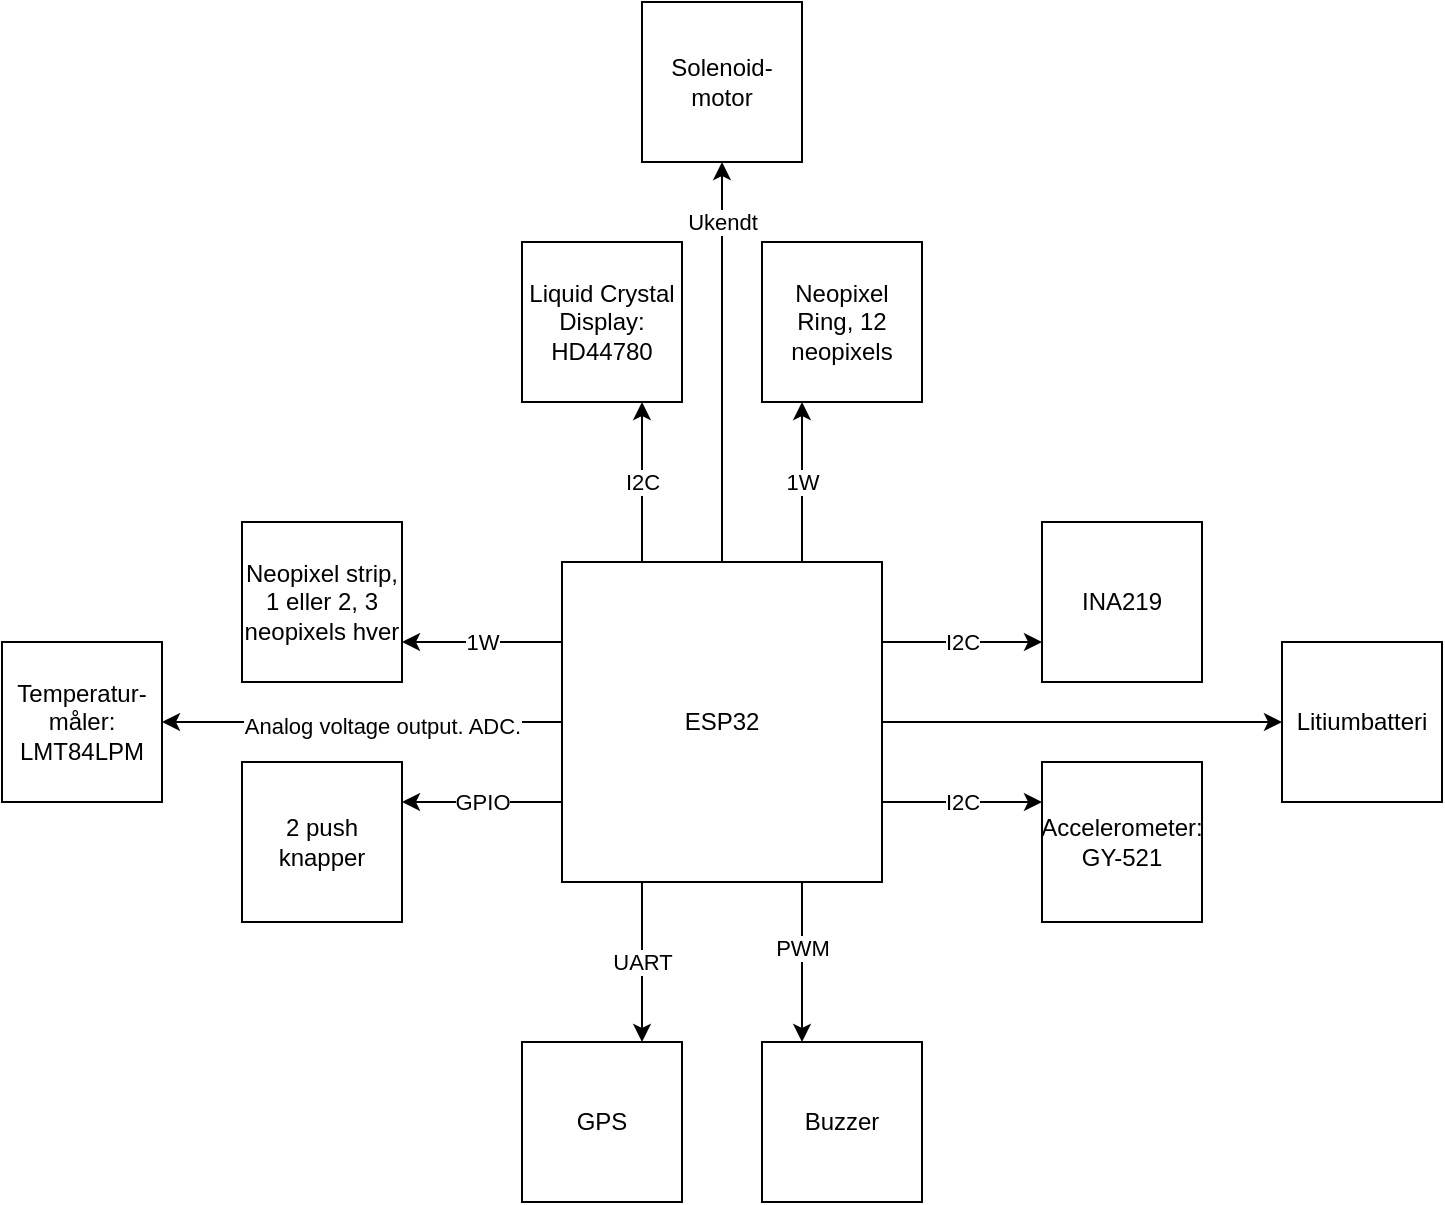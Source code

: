 <mxfile version="24.9.3">
  <diagram name="Page-1" id="Au_jINocBcU9wG9LVLza">
    <mxGraphModel dx="795" dy="493" grid="1" gridSize="10" guides="1" tooltips="1" connect="1" arrows="1" fold="1" page="1" pageScale="1" pageWidth="827" pageHeight="1169" math="0" shadow="0">
      <root>
        <mxCell id="0" />
        <mxCell id="1" parent="0" />
        <mxCell id="EmFi_Dx1vb8NdvtKUb8W-31" style="edgeStyle=orthogonalEdgeStyle;rounded=0;orthogonalLoop=1;jettySize=auto;html=1;exitX=0.5;exitY=0;exitDx=0;exitDy=0;entryX=0.5;entryY=1;entryDx=0;entryDy=0;" parent="1" source="EmFi_Dx1vb8NdvtKUb8W-1" target="EmFi_Dx1vb8NdvtKUb8W-27" edge="1">
          <mxGeometry relative="1" as="geometry" />
        </mxCell>
        <mxCell id="EmFi_Dx1vb8NdvtKUb8W-47" value="Ukendt" style="edgeLabel;html=1;align=center;verticalAlign=middle;resizable=0;points=[];" parent="EmFi_Dx1vb8NdvtKUb8W-31" vertex="1" connectable="0">
          <mxGeometry x="-0.18" y="2" relative="1" as="geometry">
            <mxPoint x="2" y="-88" as="offset" />
          </mxGeometry>
        </mxCell>
        <mxCell id="EmFi_Dx1vb8NdvtKUb8W-32" value="1W" style="edgeStyle=orthogonalEdgeStyle;rounded=0;orthogonalLoop=1;jettySize=auto;html=1;exitX=0.75;exitY=0;exitDx=0;exitDy=0;entryX=0.25;entryY=1;entryDx=0;entryDy=0;" parent="1" source="EmFi_Dx1vb8NdvtKUb8W-1" target="EmFi_Dx1vb8NdvtKUb8W-13" edge="1">
          <mxGeometry relative="1" as="geometry" />
        </mxCell>
        <mxCell id="EmFi_Dx1vb8NdvtKUb8W-33" value="I2C" style="edgeStyle=orthogonalEdgeStyle;rounded=0;orthogonalLoop=1;jettySize=auto;html=1;exitX=0.25;exitY=0;exitDx=0;exitDy=0;entryX=0.75;entryY=1;entryDx=0;entryDy=0;" parent="1" source="EmFi_Dx1vb8NdvtKUb8W-1" target="EmFi_Dx1vb8NdvtKUb8W-29" edge="1">
          <mxGeometry relative="1" as="geometry" />
        </mxCell>
        <mxCell id="EmFi_Dx1vb8NdvtKUb8W-34" style="edgeStyle=orthogonalEdgeStyle;rounded=0;orthogonalLoop=1;jettySize=auto;html=1;exitX=0;exitY=0.5;exitDx=0;exitDy=0;entryX=1;entryY=0.5;entryDx=0;entryDy=0;" parent="1" source="EmFi_Dx1vb8NdvtKUb8W-1" target="EmFi_Dx1vb8NdvtKUb8W-23" edge="1">
          <mxGeometry relative="1" as="geometry" />
        </mxCell>
        <mxCell id="5EAwnNu0bwSe0VQoL4Nk-1" value="Analog voltage output. ADC." style="edgeLabel;html=1;align=center;verticalAlign=middle;resizable=0;points=[];" parent="EmFi_Dx1vb8NdvtKUb8W-34" vertex="1" connectable="0">
          <mxGeometry x="-0.1" y="2" relative="1" as="geometry">
            <mxPoint as="offset" />
          </mxGeometry>
        </mxCell>
        <mxCell id="EmFi_Dx1vb8NdvtKUb8W-35" value="1W" style="edgeStyle=orthogonalEdgeStyle;rounded=0;orthogonalLoop=1;jettySize=auto;html=1;exitX=0;exitY=0.25;exitDx=0;exitDy=0;entryX=1;entryY=0.75;entryDx=0;entryDy=0;" parent="1" source="EmFi_Dx1vb8NdvtKUb8W-1" target="EmFi_Dx1vb8NdvtKUb8W-16" edge="1">
          <mxGeometry relative="1" as="geometry" />
        </mxCell>
        <mxCell id="EmFi_Dx1vb8NdvtKUb8W-36" style="edgeStyle=orthogonalEdgeStyle;rounded=0;orthogonalLoop=1;jettySize=auto;html=1;exitX=0;exitY=0.75;exitDx=0;exitDy=0;entryX=1;entryY=0.25;entryDx=0;entryDy=0;" parent="1" source="EmFi_Dx1vb8NdvtKUb8W-1" target="EmFi_Dx1vb8NdvtKUb8W-5" edge="1">
          <mxGeometry relative="1" as="geometry">
            <Array as="points">
              <mxPoint x="290" y="440" />
              <mxPoint x="290" y="440" />
            </Array>
          </mxGeometry>
        </mxCell>
        <mxCell id="EmFi_Dx1vb8NdvtKUb8W-43" value="GPIO" style="edgeLabel;html=1;align=center;verticalAlign=middle;resizable=0;points=[];" parent="EmFi_Dx1vb8NdvtKUb8W-36" vertex="1" connectable="0">
          <mxGeometry x="-0.325" y="2" relative="1" as="geometry">
            <mxPoint x="-13" y="-2" as="offset" />
          </mxGeometry>
        </mxCell>
        <mxCell id="EmFi_Dx1vb8NdvtKUb8W-37" style="edgeStyle=orthogonalEdgeStyle;rounded=0;orthogonalLoop=1;jettySize=auto;html=1;exitX=1;exitY=0.25;exitDx=0;exitDy=0;entryX=0;entryY=0.75;entryDx=0;entryDy=0;" parent="1" source="EmFi_Dx1vb8NdvtKUb8W-1" target="EmFi_Dx1vb8NdvtKUb8W-25" edge="1">
          <mxGeometry relative="1" as="geometry" />
        </mxCell>
        <mxCell id="EmFi_Dx1vb8NdvtKUb8W-46" value="I2C" style="edgeLabel;html=1;align=center;verticalAlign=middle;resizable=0;points=[];" parent="EmFi_Dx1vb8NdvtKUb8W-37" vertex="1" connectable="0">
          <mxGeometry x="-0.525" y="4" relative="1" as="geometry">
            <mxPoint x="21" y="4" as="offset" />
          </mxGeometry>
        </mxCell>
        <mxCell id="EmFi_Dx1vb8NdvtKUb8W-38" style="edgeStyle=orthogonalEdgeStyle;rounded=0;orthogonalLoop=1;jettySize=auto;html=1;exitX=1;exitY=0.5;exitDx=0;exitDy=0;entryX=0;entryY=0.5;entryDx=0;entryDy=0;" parent="1" source="EmFi_Dx1vb8NdvtKUb8W-1" target="EmFi_Dx1vb8NdvtKUb8W-24" edge="1">
          <mxGeometry relative="1" as="geometry" />
        </mxCell>
        <mxCell id="EmFi_Dx1vb8NdvtKUb8W-39" style="edgeStyle=orthogonalEdgeStyle;rounded=0;orthogonalLoop=1;jettySize=auto;html=1;exitX=1;exitY=0.75;exitDx=0;exitDy=0;entryX=0;entryY=0.25;entryDx=0;entryDy=0;" parent="1" source="EmFi_Dx1vb8NdvtKUb8W-1" target="EmFi_Dx1vb8NdvtKUb8W-26" edge="1">
          <mxGeometry relative="1" as="geometry">
            <Array as="points">
              <mxPoint x="530" y="440" />
              <mxPoint x="530" y="440" />
            </Array>
          </mxGeometry>
        </mxCell>
        <mxCell id="EmFi_Dx1vb8NdvtKUb8W-45" value="I2C" style="edgeLabel;html=1;align=center;verticalAlign=middle;resizable=0;points=[];" parent="EmFi_Dx1vb8NdvtKUb8W-39" vertex="1" connectable="0">
          <mxGeometry x="0.125" y="1" relative="1" as="geometry">
            <mxPoint x="-5" y="1" as="offset" />
          </mxGeometry>
        </mxCell>
        <mxCell id="EmFi_Dx1vb8NdvtKUb8W-40" style="edgeStyle=orthogonalEdgeStyle;rounded=0;orthogonalLoop=1;jettySize=auto;html=1;exitX=0.75;exitY=1;exitDx=0;exitDy=0;entryX=0.25;entryY=0;entryDx=0;entryDy=0;" parent="1" source="EmFi_Dx1vb8NdvtKUb8W-1" target="EmFi_Dx1vb8NdvtKUb8W-11" edge="1">
          <mxGeometry relative="1" as="geometry" />
        </mxCell>
        <mxCell id="5EAwnNu0bwSe0VQoL4Nk-2" value="PWM" style="edgeLabel;html=1;align=center;verticalAlign=middle;resizable=0;points=[];" parent="EmFi_Dx1vb8NdvtKUb8W-40" vertex="1" connectable="0">
          <mxGeometry x="-0.175" y="4" relative="1" as="geometry">
            <mxPoint x="-4" as="offset" />
          </mxGeometry>
        </mxCell>
        <mxCell id="EmFi_Dx1vb8NdvtKUb8W-41" style="edgeStyle=orthogonalEdgeStyle;rounded=0;orthogonalLoop=1;jettySize=auto;html=1;exitX=0.25;exitY=1;exitDx=0;exitDy=0;entryX=0.75;entryY=0;entryDx=0;entryDy=0;" parent="1" source="EmFi_Dx1vb8NdvtKUb8W-1" target="EmFi_Dx1vb8NdvtKUb8W-6" edge="1">
          <mxGeometry relative="1" as="geometry" />
        </mxCell>
        <mxCell id="EmFi_Dx1vb8NdvtKUb8W-42" value="UART" style="edgeLabel;html=1;align=center;verticalAlign=middle;resizable=0;points=[];" parent="EmFi_Dx1vb8NdvtKUb8W-41" vertex="1" connectable="0">
          <mxGeometry x="-0.15" y="1" relative="1" as="geometry">
            <mxPoint x="-1" y="6" as="offset" />
          </mxGeometry>
        </mxCell>
        <mxCell id="EmFi_Dx1vb8NdvtKUb8W-1" value="ESP32" style="whiteSpace=wrap;html=1;aspect=fixed;" parent="1" vertex="1">
          <mxGeometry x="320" y="320" width="160" height="160" as="geometry" />
        </mxCell>
        <mxCell id="EmFi_Dx1vb8NdvtKUb8W-5" value="2 push knapper" style="whiteSpace=wrap;html=1;aspect=fixed;" parent="1" vertex="1">
          <mxGeometry x="160" y="420" width="80" height="80" as="geometry" />
        </mxCell>
        <mxCell id="EmFi_Dx1vb8NdvtKUb8W-6" value="GPS" style="whiteSpace=wrap;html=1;aspect=fixed;" parent="1" vertex="1">
          <mxGeometry x="300" y="560" width="80" height="80" as="geometry" />
        </mxCell>
        <mxCell id="EmFi_Dx1vb8NdvtKUb8W-11" value="Buzzer" style="whiteSpace=wrap;html=1;aspect=fixed;" parent="1" vertex="1">
          <mxGeometry x="420" y="560" width="80" height="80" as="geometry" />
        </mxCell>
        <mxCell id="EmFi_Dx1vb8NdvtKUb8W-13" value="Neopixel Ring, 12 neopixels" style="whiteSpace=wrap;html=1;aspect=fixed;" parent="1" vertex="1">
          <mxGeometry x="420" y="160" width="80" height="80" as="geometry" />
        </mxCell>
        <mxCell id="EmFi_Dx1vb8NdvtKUb8W-16" value="Neopixel strip, 1 eller 2, 3 neopixels hver" style="whiteSpace=wrap;html=1;aspect=fixed;" parent="1" vertex="1">
          <mxGeometry x="160" y="300" width="80" height="80" as="geometry" />
        </mxCell>
        <mxCell id="EmFi_Dx1vb8NdvtKUb8W-23" value="Temperatur-&lt;div&gt;måler:&lt;/div&gt;&lt;div&gt;LMT84LPM&lt;br&gt;&lt;/div&gt;" style="whiteSpace=wrap;html=1;aspect=fixed;" parent="1" vertex="1">
          <mxGeometry x="40" y="360" width="80" height="80" as="geometry" />
        </mxCell>
        <mxCell id="EmFi_Dx1vb8NdvtKUb8W-24" value="Litiumbatteri" style="whiteSpace=wrap;html=1;aspect=fixed;" parent="1" vertex="1">
          <mxGeometry x="680" y="360" width="80" height="80" as="geometry" />
        </mxCell>
        <mxCell id="EmFi_Dx1vb8NdvtKUb8W-25" value="INA219" style="whiteSpace=wrap;html=1;aspect=fixed;" parent="1" vertex="1">
          <mxGeometry x="560" y="300" width="80" height="80" as="geometry" />
        </mxCell>
        <mxCell id="EmFi_Dx1vb8NdvtKUb8W-26" value="Accelerometer:&lt;br&gt;GY-521" style="whiteSpace=wrap;html=1;aspect=fixed;" parent="1" vertex="1">
          <mxGeometry x="560" y="420" width="80" height="80" as="geometry" />
        </mxCell>
        <mxCell id="EmFi_Dx1vb8NdvtKUb8W-27" value="Solenoid-&lt;div&gt;motor&lt;/div&gt;" style="whiteSpace=wrap;html=1;aspect=fixed;" parent="1" vertex="1">
          <mxGeometry x="360" y="40" width="80" height="80" as="geometry" />
        </mxCell>
        <mxCell id="EmFi_Dx1vb8NdvtKUb8W-29" value="Liquid Crystal&lt;div&gt;Display:&lt;br&gt;HD44780&lt;br&gt;&lt;/div&gt;" style="whiteSpace=wrap;html=1;aspect=fixed;" parent="1" vertex="1">
          <mxGeometry x="300" y="160" width="80" height="80" as="geometry" />
        </mxCell>
      </root>
    </mxGraphModel>
  </diagram>
</mxfile>
